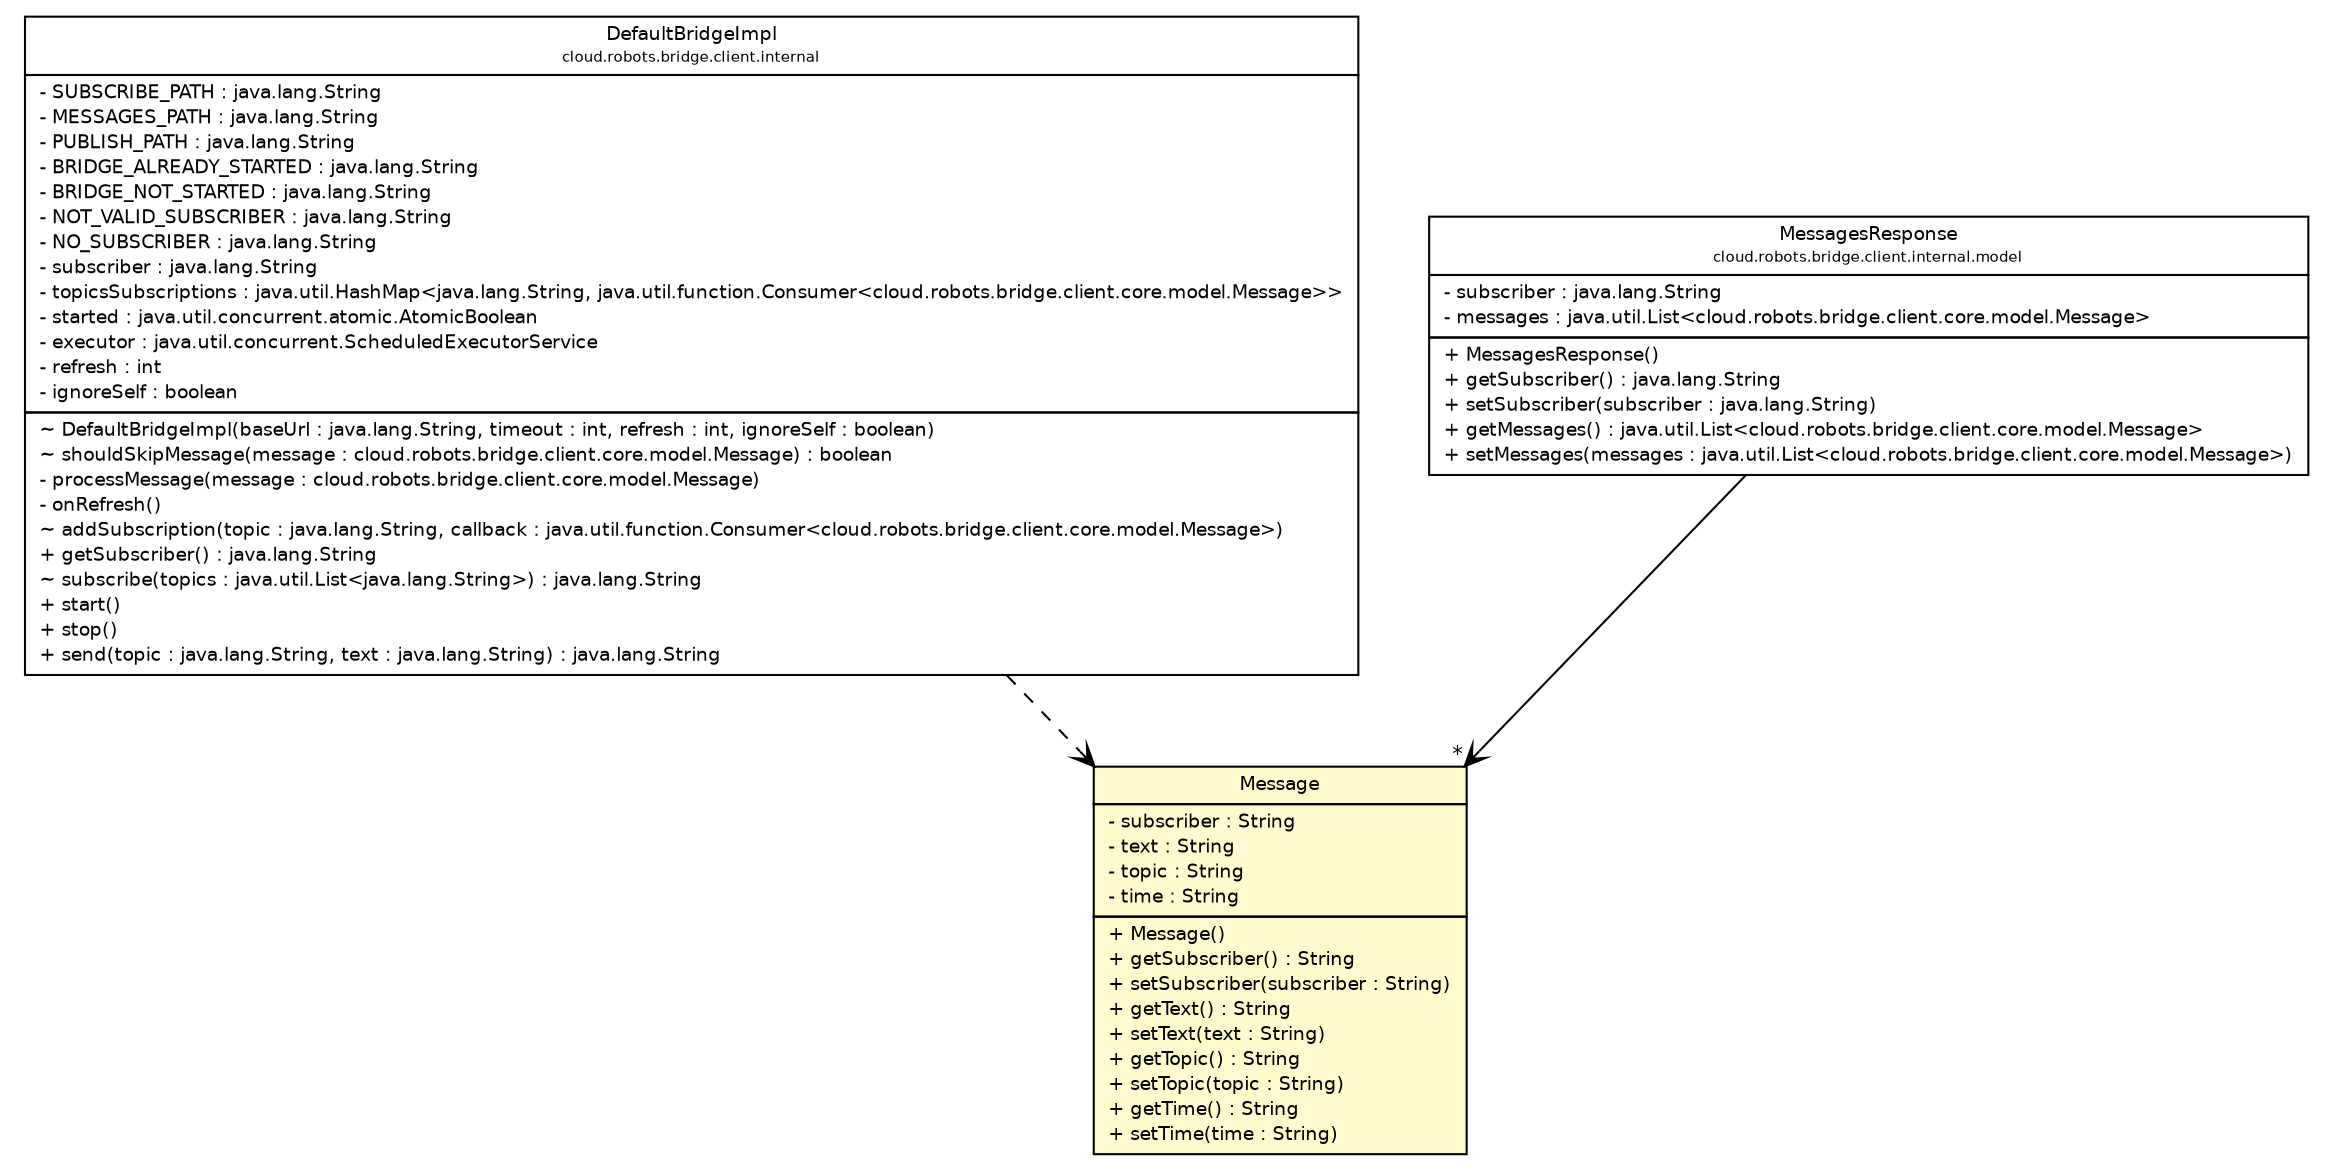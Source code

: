 #!/usr/local/bin/dot
#
# Class diagram 
# Generated by UMLGraph version R5_6-24-gf6e263 (http://www.umlgraph.org/)
#

digraph G {
	edge [fontname="Helvetica",fontsize=10,labelfontname="Helvetica",labelfontsize=10];
	node [fontname="Helvetica",fontsize=10,shape=plaintext];
	nodesep=0.25;
	ranksep=0.5;
	// cloud.robots.bridge.client.core.model.Message
	c355 [label=<<table title="cloud.robots.bridge.client.core.model.Message" border="0" cellborder="1" cellspacing="0" cellpadding="2" port="p" bgcolor="lemonChiffon" href="./Message.html">
		<tr><td><table border="0" cellspacing="0" cellpadding="1">
<tr><td align="center" balign="center"> Message </td></tr>
		</table></td></tr>
		<tr><td><table border="0" cellspacing="0" cellpadding="1">
<tr><td align="left" balign="left"> - subscriber : String </td></tr>
<tr><td align="left" balign="left"> - text : String </td></tr>
<tr><td align="left" balign="left"> - topic : String </td></tr>
<tr><td align="left" balign="left"> - time : String </td></tr>
		</table></td></tr>
		<tr><td><table border="0" cellspacing="0" cellpadding="1">
<tr><td align="left" balign="left"> + Message() </td></tr>
<tr><td align="left" balign="left"> + getSubscriber() : String </td></tr>
<tr><td align="left" balign="left"> + setSubscriber(subscriber : String) </td></tr>
<tr><td align="left" balign="left"> + getText() : String </td></tr>
<tr><td align="left" balign="left"> + setText(text : String) </td></tr>
<tr><td align="left" balign="left"> + getTopic() : String </td></tr>
<tr><td align="left" balign="left"> + setTopic(topic : String) </td></tr>
<tr><td align="left" balign="left"> + getTime() : String </td></tr>
<tr><td align="left" balign="left"> + setTime(time : String) </td></tr>
		</table></td></tr>
		</table>>, URL="./Message.html", fontname="Helvetica", fontcolor="black", fontsize=9.0];
	// cloud.robots.bridge.client.internal.DefaultBridgeImpl
	c358 [label=<<table title="cloud.robots.bridge.client.internal.DefaultBridgeImpl" border="0" cellborder="1" cellspacing="0" cellpadding="2" port="p" href="../../internal/DefaultBridgeImpl.html">
		<tr><td><table border="0" cellspacing="0" cellpadding="1">
<tr><td align="center" balign="center"> DefaultBridgeImpl </td></tr>
<tr><td align="center" balign="center"><font point-size="7.0"> cloud.robots.bridge.client.internal </font></td></tr>
		</table></td></tr>
		<tr><td><table border="0" cellspacing="0" cellpadding="1">
<tr><td align="left" balign="left"> - SUBSCRIBE_PATH : java.lang.String </td></tr>
<tr><td align="left" balign="left"> - MESSAGES_PATH : java.lang.String </td></tr>
<tr><td align="left" balign="left"> - PUBLISH_PATH : java.lang.String </td></tr>
<tr><td align="left" balign="left"> - BRIDGE_ALREADY_STARTED : java.lang.String </td></tr>
<tr><td align="left" balign="left"> - BRIDGE_NOT_STARTED : java.lang.String </td></tr>
<tr><td align="left" balign="left"> - NOT_VALID_SUBSCRIBER : java.lang.String </td></tr>
<tr><td align="left" balign="left"> - NO_SUBSCRIBER : java.lang.String </td></tr>
<tr><td align="left" balign="left"> - subscriber : java.lang.String </td></tr>
<tr><td align="left" balign="left"> - topicsSubscriptions : java.util.HashMap&lt;java.lang.String, java.util.function.Consumer&lt;cloud.robots.bridge.client.core.model.Message&gt;&gt; </td></tr>
<tr><td align="left" balign="left"> - started : java.util.concurrent.atomic.AtomicBoolean </td></tr>
<tr><td align="left" balign="left"> - executor : java.util.concurrent.ScheduledExecutorService </td></tr>
<tr><td align="left" balign="left"> - refresh : int </td></tr>
<tr><td align="left" balign="left"> - ignoreSelf : boolean </td></tr>
		</table></td></tr>
		<tr><td><table border="0" cellspacing="0" cellpadding="1">
<tr><td align="left" balign="left"> ~ DefaultBridgeImpl(baseUrl : java.lang.String, timeout : int, refresh : int, ignoreSelf : boolean) </td></tr>
<tr><td align="left" balign="left"> ~ shouldSkipMessage(message : cloud.robots.bridge.client.core.model.Message) : boolean </td></tr>
<tr><td align="left" balign="left"> - processMessage(message : cloud.robots.bridge.client.core.model.Message) </td></tr>
<tr><td align="left" balign="left"> - onRefresh() </td></tr>
<tr><td align="left" balign="left"> ~ addSubscription(topic : java.lang.String, callback : java.util.function.Consumer&lt;cloud.robots.bridge.client.core.model.Message&gt;) </td></tr>
<tr><td align="left" balign="left"> + getSubscriber() : java.lang.String </td></tr>
<tr><td align="left" balign="left"> ~ subscribe(topics : java.util.List&lt;java.lang.String&gt;) : java.lang.String </td></tr>
<tr><td align="left" balign="left"> + start() </td></tr>
<tr><td align="left" balign="left"> + stop() </td></tr>
<tr><td align="left" balign="left"> + send(topic : java.lang.String, text : java.lang.String) : java.lang.String </td></tr>
		</table></td></tr>
		</table>>, URL="../../internal/DefaultBridgeImpl.html", fontname="Helvetica", fontcolor="black", fontsize=9.0];
	// cloud.robots.bridge.client.internal.model.MessagesResponse
	c364 [label=<<table title="cloud.robots.bridge.client.internal.model.MessagesResponse" border="0" cellborder="1" cellspacing="0" cellpadding="2" port="p" href="../../internal/model/MessagesResponse.html">
		<tr><td><table border="0" cellspacing="0" cellpadding="1">
<tr><td align="center" balign="center"> MessagesResponse </td></tr>
<tr><td align="center" balign="center"><font point-size="7.0"> cloud.robots.bridge.client.internal.model </font></td></tr>
		</table></td></tr>
		<tr><td><table border="0" cellspacing="0" cellpadding="1">
<tr><td align="left" balign="left"> - subscriber : java.lang.String </td></tr>
<tr><td align="left" balign="left"> - messages : java.util.List&lt;cloud.robots.bridge.client.core.model.Message&gt; </td></tr>
		</table></td></tr>
		<tr><td><table border="0" cellspacing="0" cellpadding="1">
<tr><td align="left" balign="left"> + MessagesResponse() </td></tr>
<tr><td align="left" balign="left"> + getSubscriber() : java.lang.String </td></tr>
<tr><td align="left" balign="left"> + setSubscriber(subscriber : java.lang.String) </td></tr>
<tr><td align="left" balign="left"> + getMessages() : java.util.List&lt;cloud.robots.bridge.client.core.model.Message&gt; </td></tr>
<tr><td align="left" balign="left"> + setMessages(messages : java.util.List&lt;cloud.robots.bridge.client.core.model.Message&gt;) </td></tr>
		</table></td></tr>
		</table>>, URL="../../internal/model/MessagesResponse.html", fontname="Helvetica", fontcolor="black", fontsize=9.0];
	// cloud.robots.bridge.client.internal.model.MessagesResponse NAVASSOC cloud.robots.bridge.client.core.model.Message
	c364:p -> c355:p [taillabel="", label="", headlabel="*", fontname="Helvetica", fontcolor="black", fontsize=10.0, color="black", arrowhead=open];
	// cloud.robots.bridge.client.internal.DefaultBridgeImpl DEPEND cloud.robots.bridge.client.core.model.Message
	c358:p -> c355:p [taillabel="", label="", headlabel="", fontname="Helvetica", fontcolor="black", fontsize=10.0, color="black", arrowhead=open, style=dashed];
}

